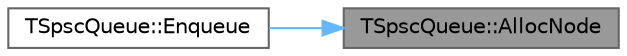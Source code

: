 digraph "TSpscQueue::AllocNode"
{
 // INTERACTIVE_SVG=YES
 // LATEX_PDF_SIZE
  bgcolor="transparent";
  edge [fontname=Helvetica,fontsize=10,labelfontname=Helvetica,labelfontsize=10];
  node [fontname=Helvetica,fontsize=10,shape=box,height=0.2,width=0.4];
  rankdir="RL";
  Node1 [id="Node000001",label="TSpscQueue::AllocNode",height=0.2,width=0.4,color="gray40", fillcolor="grey60", style="filled", fontcolor="black",tooltip=" "];
  Node1 -> Node2 [id="edge1_Node000001_Node000002",dir="back",color="steelblue1",style="solid",tooltip=" "];
  Node2 [id="Node000002",label="TSpscQueue::Enqueue",height=0.2,width=0.4,color="grey40", fillcolor="white", style="filled",URL="$df/ddd/classTSpscQueue.html#ac93887a577f8b9474c4ec348ee777427",tooltip=" "];
}
